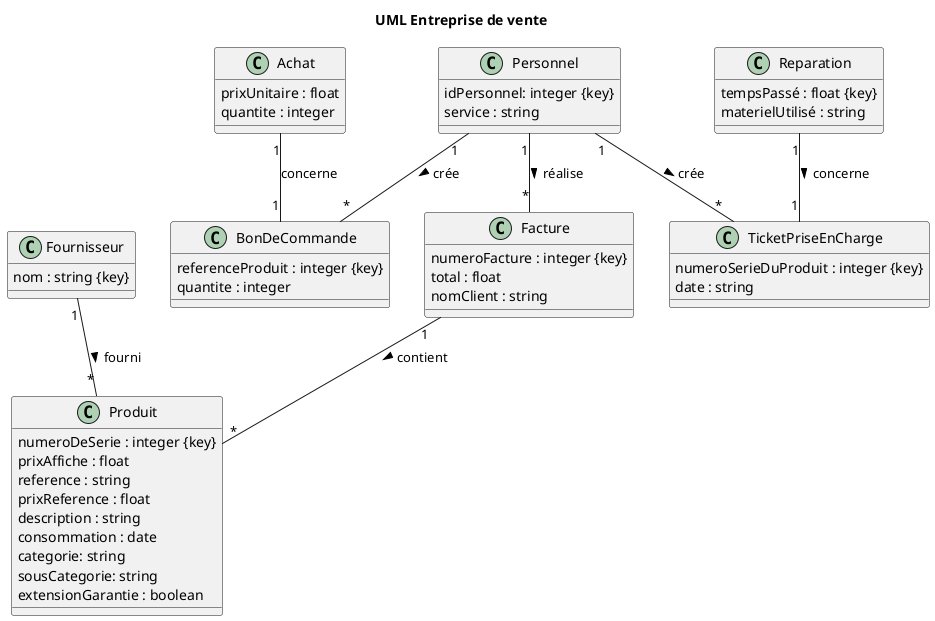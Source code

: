 @startuml
title UML Entreprise de vente

class Produit {
  numeroDeSerie : integer {key}
  prixAffiche : float
  reference : string
  prixReference : float
  description : string
  consommation : date
  categorie: string
  sousCategorie: string
  extensionGarantie : boolean
}

class Fournisseur {
	nom : string {key}
}

Fournisseur "1" -- "*" Produit : fourni >


class Facture {
  numeroFacture : integer {key}
  total : float 
  nomClient : string
}

Facture "1" -- "*" Produit : contient >

class Personnel {
  idPersonnel: integer {key}
  service : string
}


Personnel "1" -- "*" Facture : réalise >
Personnel "1" -- "*" TicketPriseEnCharge : crée >
Personnel "1" -- "*" BonDeCommande : crée >

class TicketPriseEnCharge {
  numeroSerieDuProduit : integer {key}
  date : string 
}

class BonDeCommande {
  referenceProduit : integer {key}
  quantite : integer
}


Achat "1" -- "1" BonDeCommande : concerne 

class Achat {
  prixUnitaire : float
  quantite : integer
}



class Reparation  {
  tempsPassé : float {key}
  materielUtilisé : string
}

Reparation "1" -- "1" TicketPriseEnCharge : concerne >

@enduml
